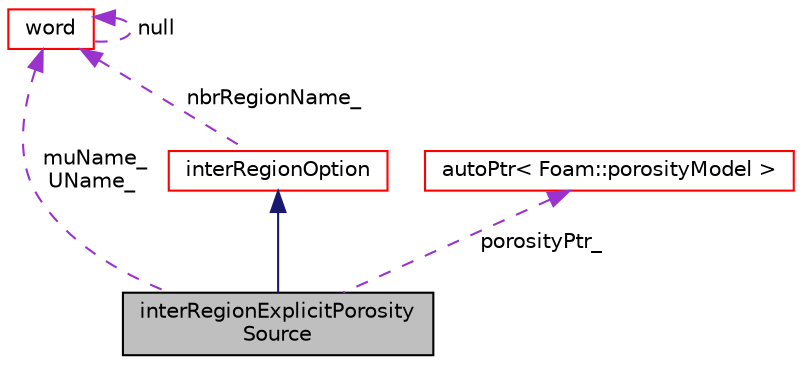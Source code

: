 digraph "interRegionExplicitPorositySource"
{
  bgcolor="transparent";
  edge [fontname="Helvetica",fontsize="10",labelfontname="Helvetica",labelfontsize="10"];
  node [fontname="Helvetica",fontsize="10",shape=record];
  Node1 [label="interRegionExplicitPorosity\lSource",height=0.2,width=0.4,color="black", fillcolor="grey75", style="filled", fontcolor="black"];
  Node2 -> Node1 [dir="back",color="midnightblue",fontsize="10",style="solid",fontname="Helvetica"];
  Node2 [label="interRegionOption",height=0.2,width=0.4,color="red",URL="$a01188.html",tooltip="Base class for inter-region exchange. "];
  Node3 -> Node2 [dir="back",color="darkorchid3",fontsize="10",style="dashed",label=" nbrRegionName_" ,fontname="Helvetica"];
  Node3 [label="word",height=0.2,width=0.4,color="red",URL="$a02985.html",tooltip="A class for handling words, derived from string. "];
  Node3 -> Node3 [dir="back",color="darkorchid3",fontsize="10",style="dashed",label=" null" ,fontname="Helvetica"];
  Node4 -> Node1 [dir="back",color="darkorchid3",fontsize="10",style="dashed",label=" porosityPtr_" ,fontname="Helvetica"];
  Node4 [label="autoPtr\< Foam::porosityModel \>",height=0.2,width=0.4,color="red",URL="$a00084.html"];
  Node3 -> Node1 [dir="back",color="darkorchid3",fontsize="10",style="dashed",label=" muName_\nUName_" ,fontname="Helvetica"];
}
